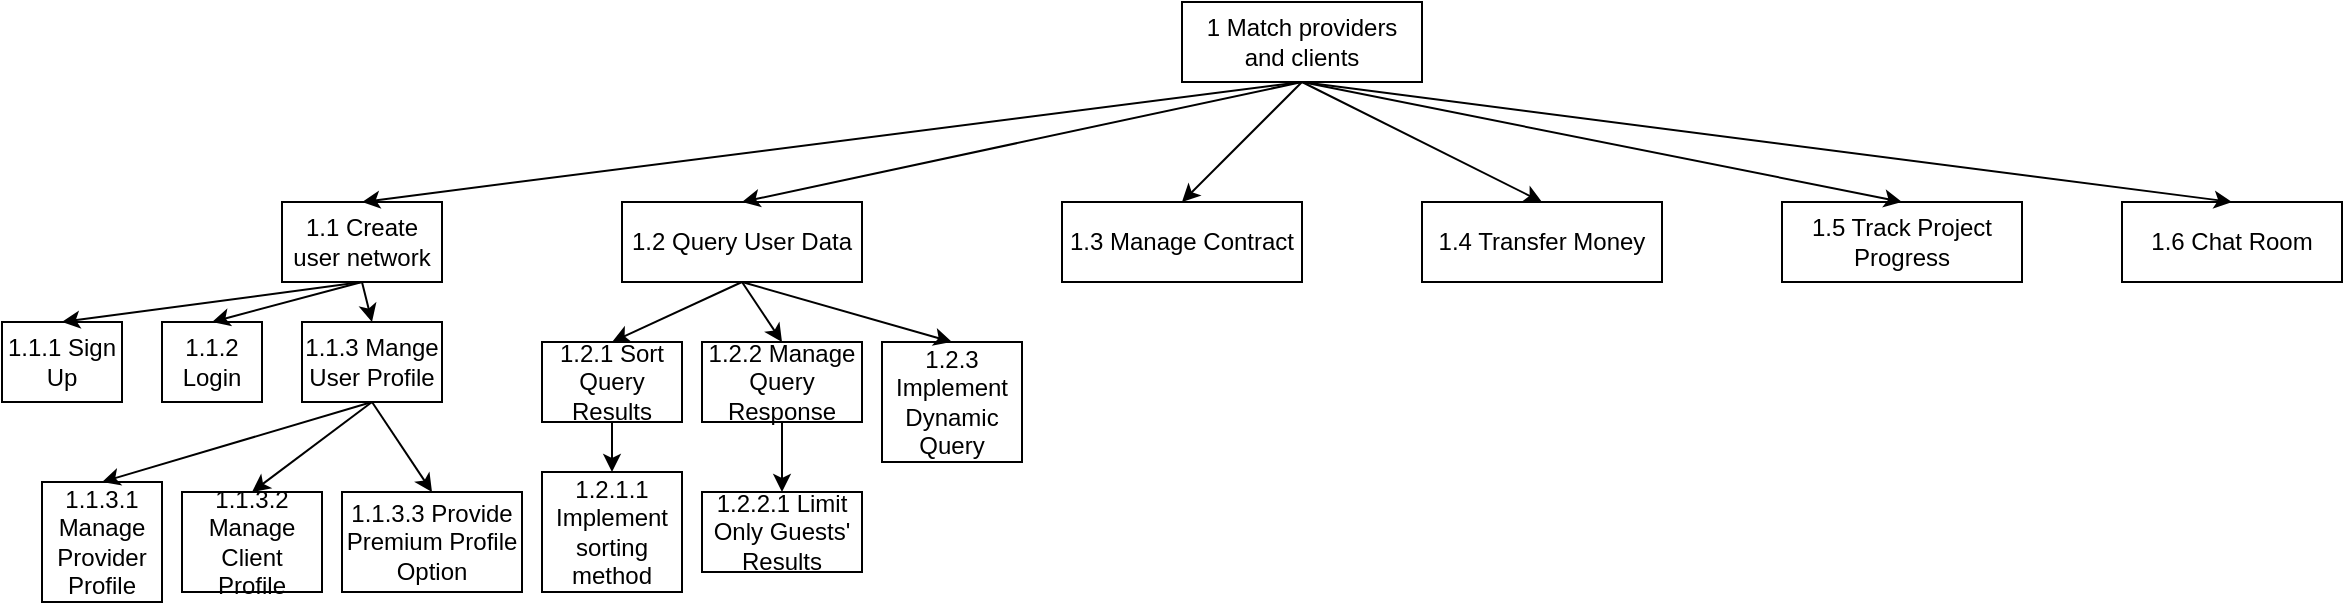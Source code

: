 <mxfile version="20.4.0" type="github">
  <diagram id="3RCn6N35fP39XIZh213B" name="Page-1">
    <mxGraphModel dx="1751" dy="496" grid="1" gridSize="10" guides="1" tooltips="1" connect="1" arrows="1" fold="1" page="1" pageScale="1" pageWidth="850" pageHeight="1100" math="0" shadow="0">
      <root>
        <mxCell id="0" />
        <mxCell id="1" parent="0" />
        <mxCell id="O7x9XWf4z1wM_RoRaR3g-1" value="1 Match providers and clients" style="rounded=0;whiteSpace=wrap;html=1;" vertex="1" parent="1">
          <mxGeometry x="330" y="170" width="120" height="40" as="geometry" />
        </mxCell>
        <mxCell id="O7x9XWf4z1wM_RoRaR3g-2" value="1.1 Create user network" style="rounded=0;whiteSpace=wrap;html=1;" vertex="1" parent="1">
          <mxGeometry x="-120" y="270" width="80" height="40" as="geometry" />
        </mxCell>
        <mxCell id="O7x9XWf4z1wM_RoRaR3g-3" value="1.2 Query User Data" style="rounded=0;whiteSpace=wrap;html=1;" vertex="1" parent="1">
          <mxGeometry x="50" y="270" width="120" height="40" as="geometry" />
        </mxCell>
        <mxCell id="O7x9XWf4z1wM_RoRaR3g-4" value="1.3 Manage Contract" style="rounded=0;whiteSpace=wrap;html=1;" vertex="1" parent="1">
          <mxGeometry x="270" y="270" width="120" height="40" as="geometry" />
        </mxCell>
        <mxCell id="O7x9XWf4z1wM_RoRaR3g-5" value="1.4 Transfer Money" style="rounded=0;whiteSpace=wrap;html=1;" vertex="1" parent="1">
          <mxGeometry x="450" y="270" width="120" height="40" as="geometry" />
        </mxCell>
        <mxCell id="O7x9XWf4z1wM_RoRaR3g-6" value="1.5 Track Project Progress" style="rounded=0;whiteSpace=wrap;html=1;" vertex="1" parent="1">
          <mxGeometry x="630" y="270" width="120" height="40" as="geometry" />
        </mxCell>
        <mxCell id="O7x9XWf4z1wM_RoRaR3g-8" value="" style="endArrow=classic;html=1;rounded=0;exitX=0.5;exitY=1;exitDx=0;exitDy=0;entryX=0.5;entryY=0;entryDx=0;entryDy=0;" edge="1" parent="1" source="O7x9XWf4z1wM_RoRaR3g-1" target="O7x9XWf4z1wM_RoRaR3g-2">
          <mxGeometry width="50" height="50" relative="1" as="geometry">
            <mxPoint x="360" y="330" as="sourcePoint" />
            <mxPoint x="410" y="280" as="targetPoint" />
          </mxGeometry>
        </mxCell>
        <mxCell id="O7x9XWf4z1wM_RoRaR3g-9" value="" style="endArrow=classic;html=1;rounded=0;entryX=0.5;entryY=0;entryDx=0;entryDy=0;exitX=0.5;exitY=1;exitDx=0;exitDy=0;" edge="1" parent="1" source="O7x9XWf4z1wM_RoRaR3g-1" target="O7x9XWf4z1wM_RoRaR3g-3">
          <mxGeometry width="50" height="50" relative="1" as="geometry">
            <mxPoint x="300" y="200" as="sourcePoint" />
            <mxPoint x="410" y="280" as="targetPoint" />
          </mxGeometry>
        </mxCell>
        <mxCell id="O7x9XWf4z1wM_RoRaR3g-10" value="" style="endArrow=classic;html=1;rounded=0;exitX=0.5;exitY=1;exitDx=0;exitDy=0;entryX=0.5;entryY=0;entryDx=0;entryDy=0;" edge="1" parent="1" source="O7x9XWf4z1wM_RoRaR3g-1" target="O7x9XWf4z1wM_RoRaR3g-4">
          <mxGeometry width="50" height="50" relative="1" as="geometry">
            <mxPoint x="320" y="290" as="sourcePoint" />
            <mxPoint x="370" y="240" as="targetPoint" />
          </mxGeometry>
        </mxCell>
        <mxCell id="O7x9XWf4z1wM_RoRaR3g-11" value="" style="endArrow=classic;html=1;rounded=0;exitX=0.5;exitY=1;exitDx=0;exitDy=0;entryX=0.5;entryY=0;entryDx=0;entryDy=0;" edge="1" parent="1" source="O7x9XWf4z1wM_RoRaR3g-1" target="O7x9XWf4z1wM_RoRaR3g-5">
          <mxGeometry width="50" height="50" relative="1" as="geometry">
            <mxPoint x="320" y="290" as="sourcePoint" />
            <mxPoint x="370" y="240" as="targetPoint" />
          </mxGeometry>
        </mxCell>
        <mxCell id="O7x9XWf4z1wM_RoRaR3g-12" value="" style="endArrow=classic;html=1;rounded=0;exitX=0.5;exitY=1;exitDx=0;exitDy=0;entryX=0.5;entryY=0;entryDx=0;entryDy=0;" edge="1" parent="1" source="O7x9XWf4z1wM_RoRaR3g-1" target="O7x9XWf4z1wM_RoRaR3g-6">
          <mxGeometry width="50" height="50" relative="1" as="geometry">
            <mxPoint x="470" y="300" as="sourcePoint" />
            <mxPoint x="520" y="250" as="targetPoint" />
          </mxGeometry>
        </mxCell>
        <mxCell id="O7x9XWf4z1wM_RoRaR3g-13" value="&lt;div&gt;1.6 Chat Room&lt;/div&gt;" style="rounded=0;whiteSpace=wrap;html=1;" vertex="1" parent="1">
          <mxGeometry x="800" y="270" width="110" height="40" as="geometry" />
        </mxCell>
        <mxCell id="O7x9XWf4z1wM_RoRaR3g-14" value="" style="endArrow=classic;html=1;rounded=0;exitX=0.5;exitY=1;exitDx=0;exitDy=0;entryX=0.5;entryY=0;entryDx=0;entryDy=0;" edge="1" parent="1" source="O7x9XWf4z1wM_RoRaR3g-1" target="O7x9XWf4z1wM_RoRaR3g-13">
          <mxGeometry width="50" height="50" relative="1" as="geometry">
            <mxPoint x="440" y="250" as="sourcePoint" />
            <mxPoint x="490" y="200" as="targetPoint" />
          </mxGeometry>
        </mxCell>
        <mxCell id="O7x9XWf4z1wM_RoRaR3g-15" value="1.1.1 Sign Up" style="rounded=0;whiteSpace=wrap;html=1;" vertex="1" parent="1">
          <mxGeometry x="-260" y="330" width="60" height="40" as="geometry" />
        </mxCell>
        <mxCell id="O7x9XWf4z1wM_RoRaR3g-16" value="1.1.2 Login" style="rounded=0;whiteSpace=wrap;html=1;" vertex="1" parent="1">
          <mxGeometry x="-180" y="330" width="50" height="40" as="geometry" />
        </mxCell>
        <mxCell id="O7x9XWf4z1wM_RoRaR3g-17" value="1.1.3 Mange User Profile" style="rounded=0;whiteSpace=wrap;html=1;" vertex="1" parent="1">
          <mxGeometry x="-110" y="330" width="70" height="40" as="geometry" />
        </mxCell>
        <mxCell id="O7x9XWf4z1wM_RoRaR3g-18" value="1.1.3.1 Manage Provider Profile" style="rounded=0;whiteSpace=wrap;html=1;" vertex="1" parent="1">
          <mxGeometry x="-240" y="410" width="60" height="60" as="geometry" />
        </mxCell>
        <mxCell id="O7x9XWf4z1wM_RoRaR3g-20" value="1.1.3.2 Manage Client Profile" style="rounded=0;whiteSpace=wrap;html=1;" vertex="1" parent="1">
          <mxGeometry x="-170" y="415" width="70" height="50" as="geometry" />
        </mxCell>
        <mxCell id="O7x9XWf4z1wM_RoRaR3g-21" value="1.1.3.3 Provide Premium Profile Option" style="rounded=0;whiteSpace=wrap;html=1;" vertex="1" parent="1">
          <mxGeometry x="-90" y="415" width="90" height="50" as="geometry" />
        </mxCell>
        <mxCell id="O7x9XWf4z1wM_RoRaR3g-23" value="" style="endArrow=classic;html=1;rounded=0;exitX=0.5;exitY=1;exitDx=0;exitDy=0;entryX=0.5;entryY=0;entryDx=0;entryDy=0;" edge="1" parent="1" source="O7x9XWf4z1wM_RoRaR3g-17" target="O7x9XWf4z1wM_RoRaR3g-18">
          <mxGeometry width="50" height="50" relative="1" as="geometry">
            <mxPoint x="180" y="370" as="sourcePoint" />
            <mxPoint x="230" y="320" as="targetPoint" />
          </mxGeometry>
        </mxCell>
        <mxCell id="O7x9XWf4z1wM_RoRaR3g-24" value="" style="endArrow=classic;html=1;rounded=0;exitX=0.5;exitY=1;exitDx=0;exitDy=0;entryX=0.5;entryY=0;entryDx=0;entryDy=0;" edge="1" parent="1" source="O7x9XWf4z1wM_RoRaR3g-17" target="O7x9XWf4z1wM_RoRaR3g-20">
          <mxGeometry width="50" height="50" relative="1" as="geometry">
            <mxPoint x="180" y="370" as="sourcePoint" />
            <mxPoint x="230" y="320" as="targetPoint" />
          </mxGeometry>
        </mxCell>
        <mxCell id="O7x9XWf4z1wM_RoRaR3g-25" value="" style="endArrow=classic;html=1;rounded=0;exitX=0.5;exitY=1;exitDx=0;exitDy=0;entryX=0.5;entryY=0;entryDx=0;entryDy=0;" edge="1" parent="1" source="O7x9XWf4z1wM_RoRaR3g-17" target="O7x9XWf4z1wM_RoRaR3g-21">
          <mxGeometry width="50" height="50" relative="1" as="geometry">
            <mxPoint x="180" y="370" as="sourcePoint" />
            <mxPoint x="230" y="320" as="targetPoint" />
          </mxGeometry>
        </mxCell>
        <mxCell id="O7x9XWf4z1wM_RoRaR3g-26" value="1.2.1 Sort Query Results" style="rounded=0;whiteSpace=wrap;html=1;" vertex="1" parent="1">
          <mxGeometry x="10" y="340" width="70" height="40" as="geometry" />
        </mxCell>
        <mxCell id="O7x9XWf4z1wM_RoRaR3g-27" value="1.2.1.1 Implement sorting method" style="rounded=0;whiteSpace=wrap;html=1;" vertex="1" parent="1">
          <mxGeometry x="10" y="405" width="70" height="60" as="geometry" />
        </mxCell>
        <mxCell id="O7x9XWf4z1wM_RoRaR3g-28" value="1.2.2 Manage Query Response" style="rounded=0;whiteSpace=wrap;html=1;" vertex="1" parent="1">
          <mxGeometry x="90" y="340" width="80" height="40" as="geometry" />
        </mxCell>
        <mxCell id="O7x9XWf4z1wM_RoRaR3g-31" value="" style="endArrow=classic;html=1;rounded=0;exitX=0.5;exitY=1;exitDx=0;exitDy=0;entryX=0.5;entryY=0;entryDx=0;entryDy=0;" edge="1" parent="1" source="O7x9XWf4z1wM_RoRaR3g-3" target="O7x9XWf4z1wM_RoRaR3g-26">
          <mxGeometry width="50" height="50" relative="1" as="geometry">
            <mxPoint x="220" y="380" as="sourcePoint" />
            <mxPoint x="270" y="330" as="targetPoint" />
          </mxGeometry>
        </mxCell>
        <mxCell id="O7x9XWf4z1wM_RoRaR3g-32" value="" style="endArrow=classic;html=1;rounded=0;exitX=0.5;exitY=1;exitDx=0;exitDy=0;entryX=0.5;entryY=0;entryDx=0;entryDy=0;" edge="1" parent="1" source="O7x9XWf4z1wM_RoRaR3g-26" target="O7x9XWf4z1wM_RoRaR3g-27">
          <mxGeometry width="50" height="50" relative="1" as="geometry">
            <mxPoint x="220" y="380" as="sourcePoint" />
            <mxPoint x="270" y="330" as="targetPoint" />
          </mxGeometry>
        </mxCell>
        <mxCell id="O7x9XWf4z1wM_RoRaR3g-33" value="" style="endArrow=classic;html=1;rounded=0;exitX=0.5;exitY=1;exitDx=0;exitDy=0;entryX=0.5;entryY=0;entryDx=0;entryDy=0;" edge="1" parent="1" source="O7x9XWf4z1wM_RoRaR3g-3" target="O7x9XWf4z1wM_RoRaR3g-28">
          <mxGeometry width="50" height="50" relative="1" as="geometry">
            <mxPoint x="220" y="380" as="sourcePoint" />
            <mxPoint x="270" y="330" as="targetPoint" />
          </mxGeometry>
        </mxCell>
        <mxCell id="O7x9XWf4z1wM_RoRaR3g-34" value="1.2.2.1 Limit Only Guests&#39; Results" style="rounded=0;whiteSpace=wrap;html=1;" vertex="1" parent="1">
          <mxGeometry x="90" y="415" width="80" height="40" as="geometry" />
        </mxCell>
        <mxCell id="O7x9XWf4z1wM_RoRaR3g-36" value="" style="endArrow=classic;html=1;rounded=0;exitX=0.5;exitY=1;exitDx=0;exitDy=0;entryX=0.5;entryY=0;entryDx=0;entryDy=0;" edge="1" parent="1" source="O7x9XWf4z1wM_RoRaR3g-28" target="O7x9XWf4z1wM_RoRaR3g-34">
          <mxGeometry width="50" height="50" relative="1" as="geometry">
            <mxPoint x="240" y="380" as="sourcePoint" />
            <mxPoint x="290" y="330" as="targetPoint" />
          </mxGeometry>
        </mxCell>
        <mxCell id="O7x9XWf4z1wM_RoRaR3g-37" value="1.2.3 Implement Dynamic Query" style="rounded=0;whiteSpace=wrap;html=1;" vertex="1" parent="1">
          <mxGeometry x="180" y="340" width="70" height="60" as="geometry" />
        </mxCell>
        <mxCell id="O7x9XWf4z1wM_RoRaR3g-38" value="" style="endArrow=classic;html=1;rounded=0;exitX=0.5;exitY=1;exitDx=0;exitDy=0;entryX=0.5;entryY=0;entryDx=0;entryDy=0;" edge="1" parent="1" source="O7x9XWf4z1wM_RoRaR3g-3" target="O7x9XWf4z1wM_RoRaR3g-37">
          <mxGeometry width="50" height="50" relative="1" as="geometry">
            <mxPoint x="290" y="380" as="sourcePoint" />
            <mxPoint x="340" y="330" as="targetPoint" />
          </mxGeometry>
        </mxCell>
        <mxCell id="O7x9XWf4z1wM_RoRaR3g-39" value="" style="endArrow=classic;html=1;rounded=0;exitX=0.5;exitY=1;exitDx=0;exitDy=0;entryX=0.5;entryY=0;entryDx=0;entryDy=0;" edge="1" parent="1" source="O7x9XWf4z1wM_RoRaR3g-2" target="O7x9XWf4z1wM_RoRaR3g-15">
          <mxGeometry width="50" height="50" relative="1" as="geometry">
            <mxPoint x="90" y="370" as="sourcePoint" />
            <mxPoint x="140" y="320" as="targetPoint" />
          </mxGeometry>
        </mxCell>
        <mxCell id="O7x9XWf4z1wM_RoRaR3g-40" value="" style="endArrow=classic;html=1;rounded=0;exitX=0.5;exitY=1;exitDx=0;exitDy=0;entryX=0.5;entryY=0;entryDx=0;entryDy=0;" edge="1" parent="1" source="O7x9XWf4z1wM_RoRaR3g-2" target="O7x9XWf4z1wM_RoRaR3g-16">
          <mxGeometry width="50" height="50" relative="1" as="geometry">
            <mxPoint x="90" y="370" as="sourcePoint" />
            <mxPoint x="140" y="320" as="targetPoint" />
          </mxGeometry>
        </mxCell>
        <mxCell id="O7x9XWf4z1wM_RoRaR3g-41" value="" style="endArrow=classic;html=1;rounded=0;exitX=0.5;exitY=1;exitDx=0;exitDy=0;entryX=0.5;entryY=0;entryDx=0;entryDy=0;" edge="1" parent="1" source="O7x9XWf4z1wM_RoRaR3g-2" target="O7x9XWf4z1wM_RoRaR3g-17">
          <mxGeometry width="50" height="50" relative="1" as="geometry">
            <mxPoint x="90" y="370" as="sourcePoint" />
            <mxPoint x="140" y="320" as="targetPoint" />
          </mxGeometry>
        </mxCell>
      </root>
    </mxGraphModel>
  </diagram>
</mxfile>
